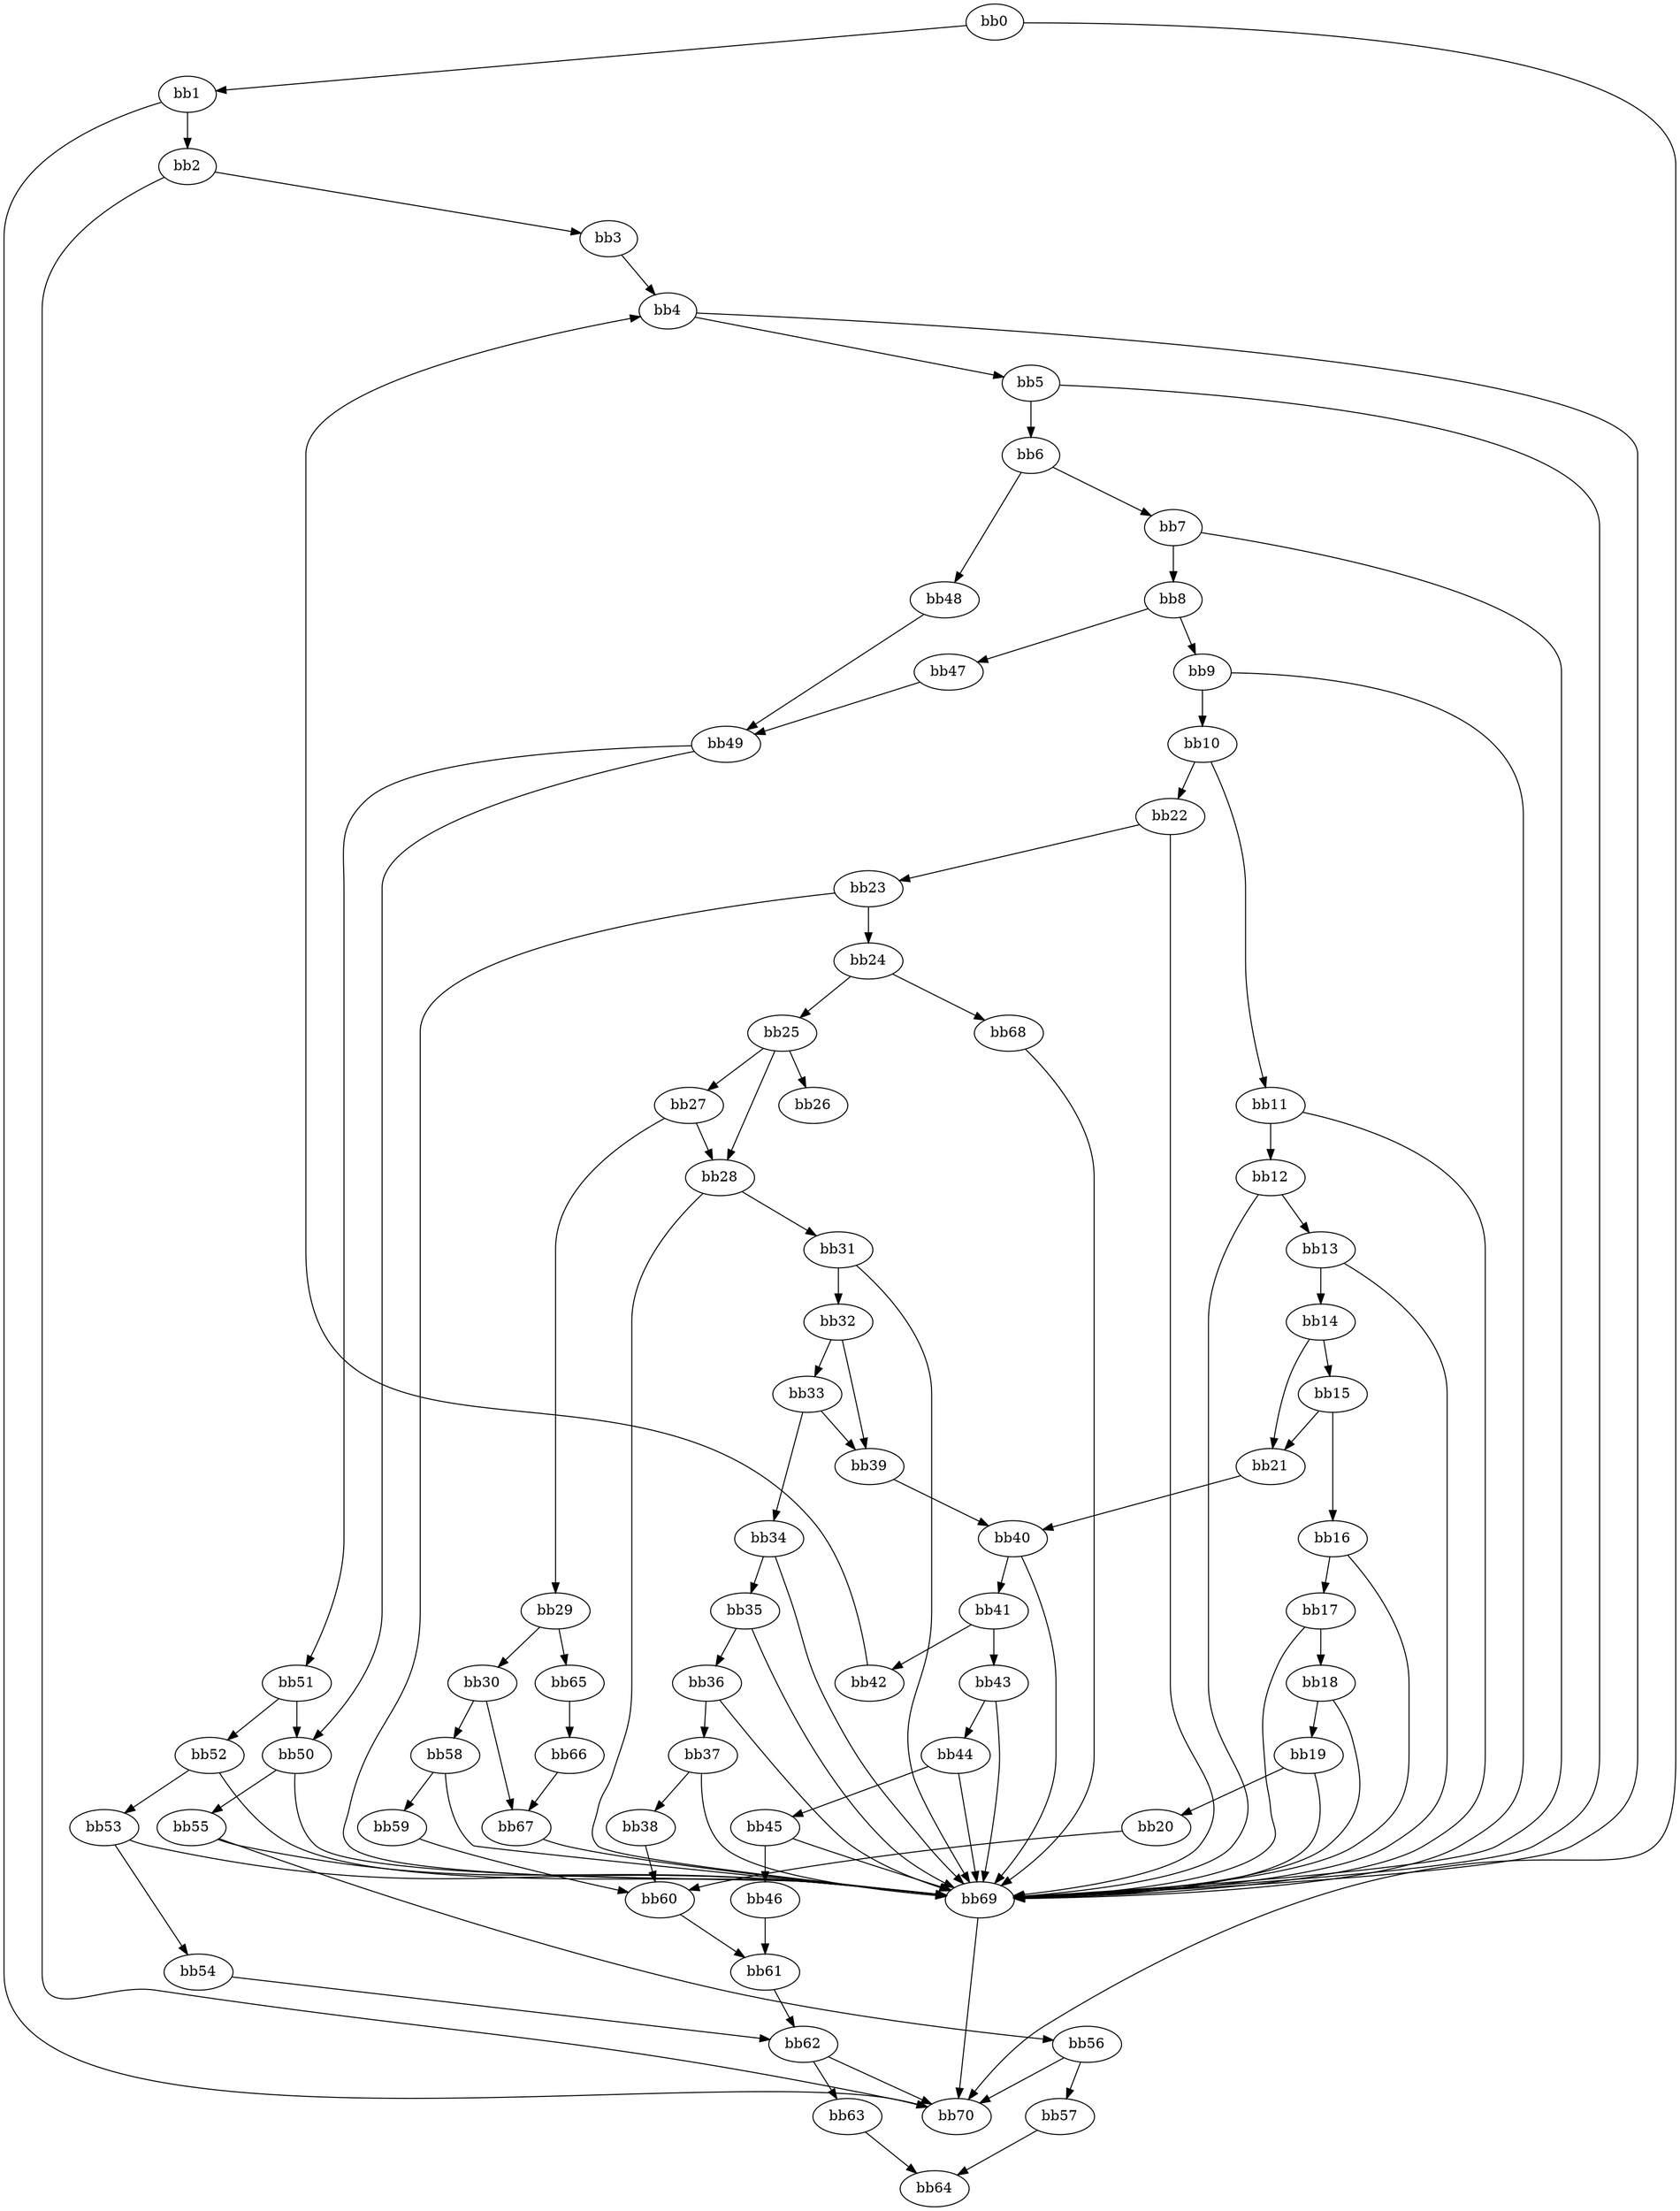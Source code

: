 digraph {
    0 [ label = "bb0\l" ]
    1 [ label = "bb1\l" ]
    2 [ label = "bb2\l" ]
    3 [ label = "bb3\l" ]
    4 [ label = "bb4\l" ]
    5 [ label = "bb5\l" ]
    6 [ label = "bb6\l" ]
    7 [ label = "bb7\l" ]
    8 [ label = "bb8\l" ]
    9 [ label = "bb9\l" ]
    10 [ label = "bb10\l" ]
    11 [ label = "bb11\l" ]
    12 [ label = "bb12\l" ]
    13 [ label = "bb13\l" ]
    14 [ label = "bb14\l" ]
    15 [ label = "bb15\l" ]
    16 [ label = "bb16\l" ]
    17 [ label = "bb17\l" ]
    18 [ label = "bb18\l" ]
    19 [ label = "bb19\l" ]
    20 [ label = "bb20\l" ]
    21 [ label = "bb21\l" ]
    22 [ label = "bb22\l" ]
    23 [ label = "bb23\l" ]
    24 [ label = "bb24\l" ]
    25 [ label = "bb25\l" ]
    26 [ label = "bb26\l" ]
    27 [ label = "bb27\l" ]
    28 [ label = "bb28\l" ]
    29 [ label = "bb29\l" ]
    30 [ label = "bb30\l" ]
    31 [ label = "bb31\l" ]
    32 [ label = "bb32\l" ]
    33 [ label = "bb33\l" ]
    34 [ label = "bb34\l" ]
    35 [ label = "bb35\l" ]
    36 [ label = "bb36\l" ]
    37 [ label = "bb37\l" ]
    38 [ label = "bb38\l" ]
    39 [ label = "bb39\l" ]
    40 [ label = "bb40\l" ]
    41 [ label = "bb41\l" ]
    42 [ label = "bb42\l" ]
    43 [ label = "bb43\l" ]
    44 [ label = "bb44\l" ]
    45 [ label = "bb45\l" ]
    46 [ label = "bb46\l" ]
    47 [ label = "bb47\l" ]
    48 [ label = "bb48\l" ]
    49 [ label = "bb49\l" ]
    50 [ label = "bb50\l" ]
    51 [ label = "bb51\l" ]
    52 [ label = "bb52\l" ]
    53 [ label = "bb53\l" ]
    54 [ label = "bb54\l" ]
    55 [ label = "bb55\l" ]
    56 [ label = "bb56\l" ]
    57 [ label = "bb57\l" ]
    58 [ label = "bb58\l" ]
    59 [ label = "bb59\l" ]
    60 [ label = "bb60\l" ]
    61 [ label = "bb61\l" ]
    62 [ label = "bb62\l" ]
    63 [ label = "bb63\l" ]
    64 [ label = "bb64\l" ]
    65 [ label = "bb65\l" ]
    66 [ label = "bb66\l" ]
    67 [ label = "bb67\l" ]
    68 [ label = "bb68\l" ]
    69 [ label = "bb69\l" ]
    70 [ label = "bb70\l" ]
    0 -> 1 [ ]
    0 -> 70 [ ]
    1 -> 2 [ ]
    1 -> 70 [ ]
    2 -> 3 [ ]
    2 -> 70 [ ]
    3 -> 4 [ ]
    4 -> 5 [ ]
    4 -> 69 [ ]
    5 -> 6 [ ]
    5 -> 69 [ ]
    6 -> 7 [ ]
    6 -> 48 [ ]
    7 -> 8 [ ]
    7 -> 69 [ ]
    8 -> 9 [ ]
    8 -> 47 [ ]
    9 -> 10 [ ]
    9 -> 69 [ ]
    10 -> 11 [ ]
    10 -> 22 [ ]
    11 -> 12 [ ]
    11 -> 69 [ ]
    12 -> 13 [ ]
    12 -> 69 [ ]
    13 -> 14 [ ]
    13 -> 69 [ ]
    14 -> 15 [ ]
    14 -> 21 [ ]
    15 -> 16 [ ]
    15 -> 21 [ ]
    16 -> 17 [ ]
    16 -> 69 [ ]
    17 -> 18 [ ]
    17 -> 69 [ ]
    18 -> 19 [ ]
    18 -> 69 [ ]
    19 -> 20 [ ]
    19 -> 69 [ ]
    20 -> 60 [ ]
    21 -> 40 [ ]
    22 -> 23 [ ]
    22 -> 69 [ ]
    23 -> 24 [ ]
    23 -> 69 [ ]
    24 -> 25 [ ]
    24 -> 68 [ ]
    25 -> 26 [ ]
    25 -> 27 [ ]
    25 -> 28 [ ]
    27 -> 28 [ ]
    27 -> 29 [ ]
    28 -> 31 [ ]
    28 -> 69 [ ]
    29 -> 30 [ ]
    29 -> 65 [ ]
    30 -> 58 [ ]
    30 -> 67 [ ]
    31 -> 32 [ ]
    31 -> 69 [ ]
    32 -> 33 [ ]
    32 -> 39 [ ]
    33 -> 34 [ ]
    33 -> 39 [ ]
    34 -> 35 [ ]
    34 -> 69 [ ]
    35 -> 36 [ ]
    35 -> 69 [ ]
    36 -> 37 [ ]
    36 -> 69 [ ]
    37 -> 38 [ ]
    37 -> 69 [ ]
    38 -> 60 [ ]
    39 -> 40 [ ]
    40 -> 41 [ ]
    40 -> 69 [ ]
    41 -> 42 [ ]
    41 -> 43 [ ]
    42 -> 4 [ ]
    43 -> 44 [ ]
    43 -> 69 [ ]
    44 -> 45 [ ]
    44 -> 69 [ ]
    45 -> 46 [ ]
    45 -> 69 [ ]
    46 -> 61 [ ]
    47 -> 49 [ ]
    48 -> 49 [ ]
    49 -> 50 [ ]
    49 -> 51 [ ]
    50 -> 55 [ ]
    50 -> 69 [ ]
    51 -> 50 [ ]
    51 -> 52 [ ]
    52 -> 53 [ ]
    52 -> 69 [ ]
    53 -> 54 [ ]
    53 -> 69 [ ]
    54 -> 62 [ ]
    55 -> 56 [ ]
    55 -> 69 [ ]
    56 -> 57 [ ]
    56 -> 70 [ ]
    57 -> 64 [ ]
    58 -> 59 [ ]
    58 -> 69 [ ]
    59 -> 60 [ ]
    60 -> 61 [ ]
    61 -> 62 [ ]
    62 -> 63 [ ]
    62 -> 70 [ ]
    63 -> 64 [ ]
    65 -> 66 [ ]
    66 -> 67 [ ]
    67 -> 69 [ ]
    68 -> 69 [ ]
    69 -> 70 [ ]
}

